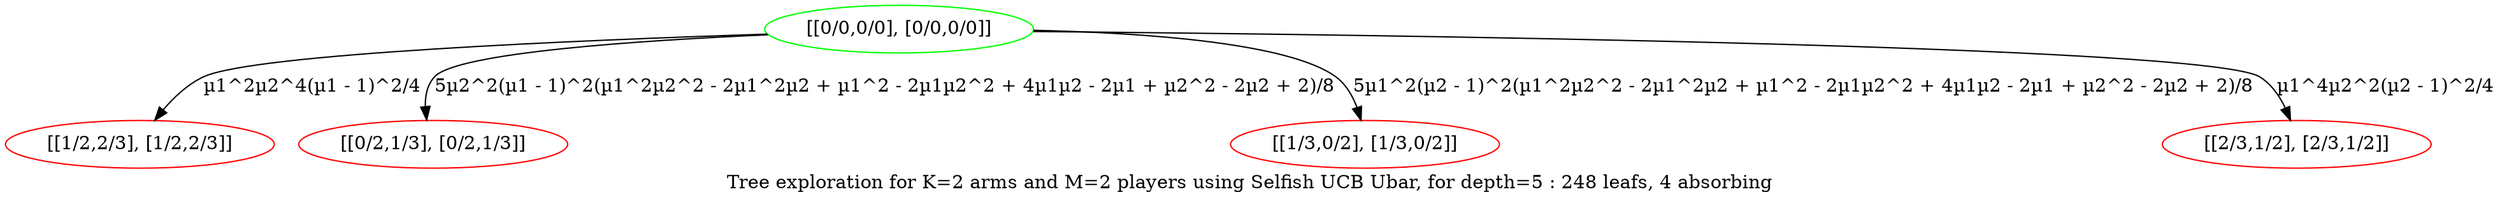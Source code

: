 digraph {
	overlap=false
	label="Tree exploration for K=2 arms and M=2 players using Selfish UCB Ubar, for depth=5 : 248 leafs, 4 absorbing"
	0 [label="[[0/0,0/0], [0/0,0/0]]" color=green]
	62 [label="[[1/2,2/3], [1/2,2/3]]" color=red]
	0 -> 62 [label="µ1^2µ2^4(µ1 - 1)^2/4" color=black]
	172 [label="[[0/2,1/3], [0/2,1/3]]" color=red]
	0 -> 172 [label="5µ2^2(µ1 - 1)^2(µ1^2µ2^2 - 2µ1^2µ2 + µ1^2 - 2µ1µ2^2 + 4µ1µ2 - 2µ1 + µ2^2 - 2µ2 + 2)/8" color=black]
	200 [label="[[1/3,0/2], [1/3,0/2]]" color=red]
	0 -> 200 [label="5µ1^2(µ2 - 1)^2(µ1^2µ2^2 - 2µ1^2µ2 + µ1^2 - 2µ1µ2^2 + 4µ1µ2 - 2µ1 + µ2^2 - 2µ2 + 2)/8" color=black]
	210 [label="[[2/3,1/2], [2/3,1/2]]" color=red]
	0 -> 210 [label="µ1^4µ2^2(µ2 - 1)^2/4" color=black]
}
